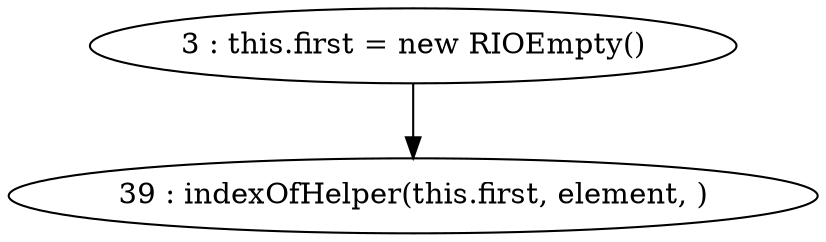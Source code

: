 digraph G {
"3 : this.first = new RIOEmpty()"
"3 : this.first = new RIOEmpty()" -> "39 : indexOfHelper(this.first, element, )"
"39 : indexOfHelper(this.first, element, )"
}